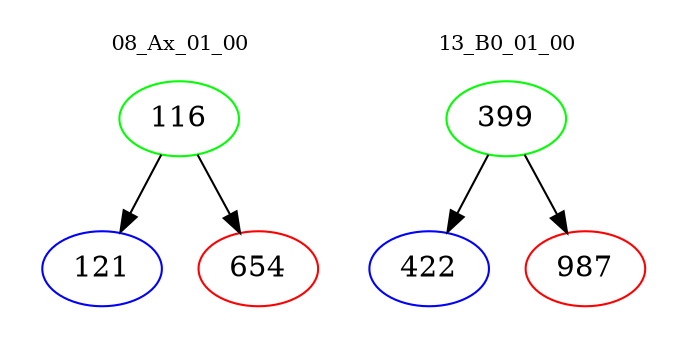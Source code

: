 digraph{
subgraph cluster_0 {
color = white
label = "08_Ax_01_00";
fontsize=10;
T0_116 [label="116", color="green"]
T0_116 -> T0_121 [color="black"]
T0_121 [label="121", color="blue"]
T0_116 -> T0_654 [color="black"]
T0_654 [label="654", color="red"]
}
subgraph cluster_1 {
color = white
label = "13_B0_01_00";
fontsize=10;
T1_399 [label="399", color="green"]
T1_399 -> T1_422 [color="black"]
T1_422 [label="422", color="blue"]
T1_399 -> T1_987 [color="black"]
T1_987 [label="987", color="red"]
}
}
